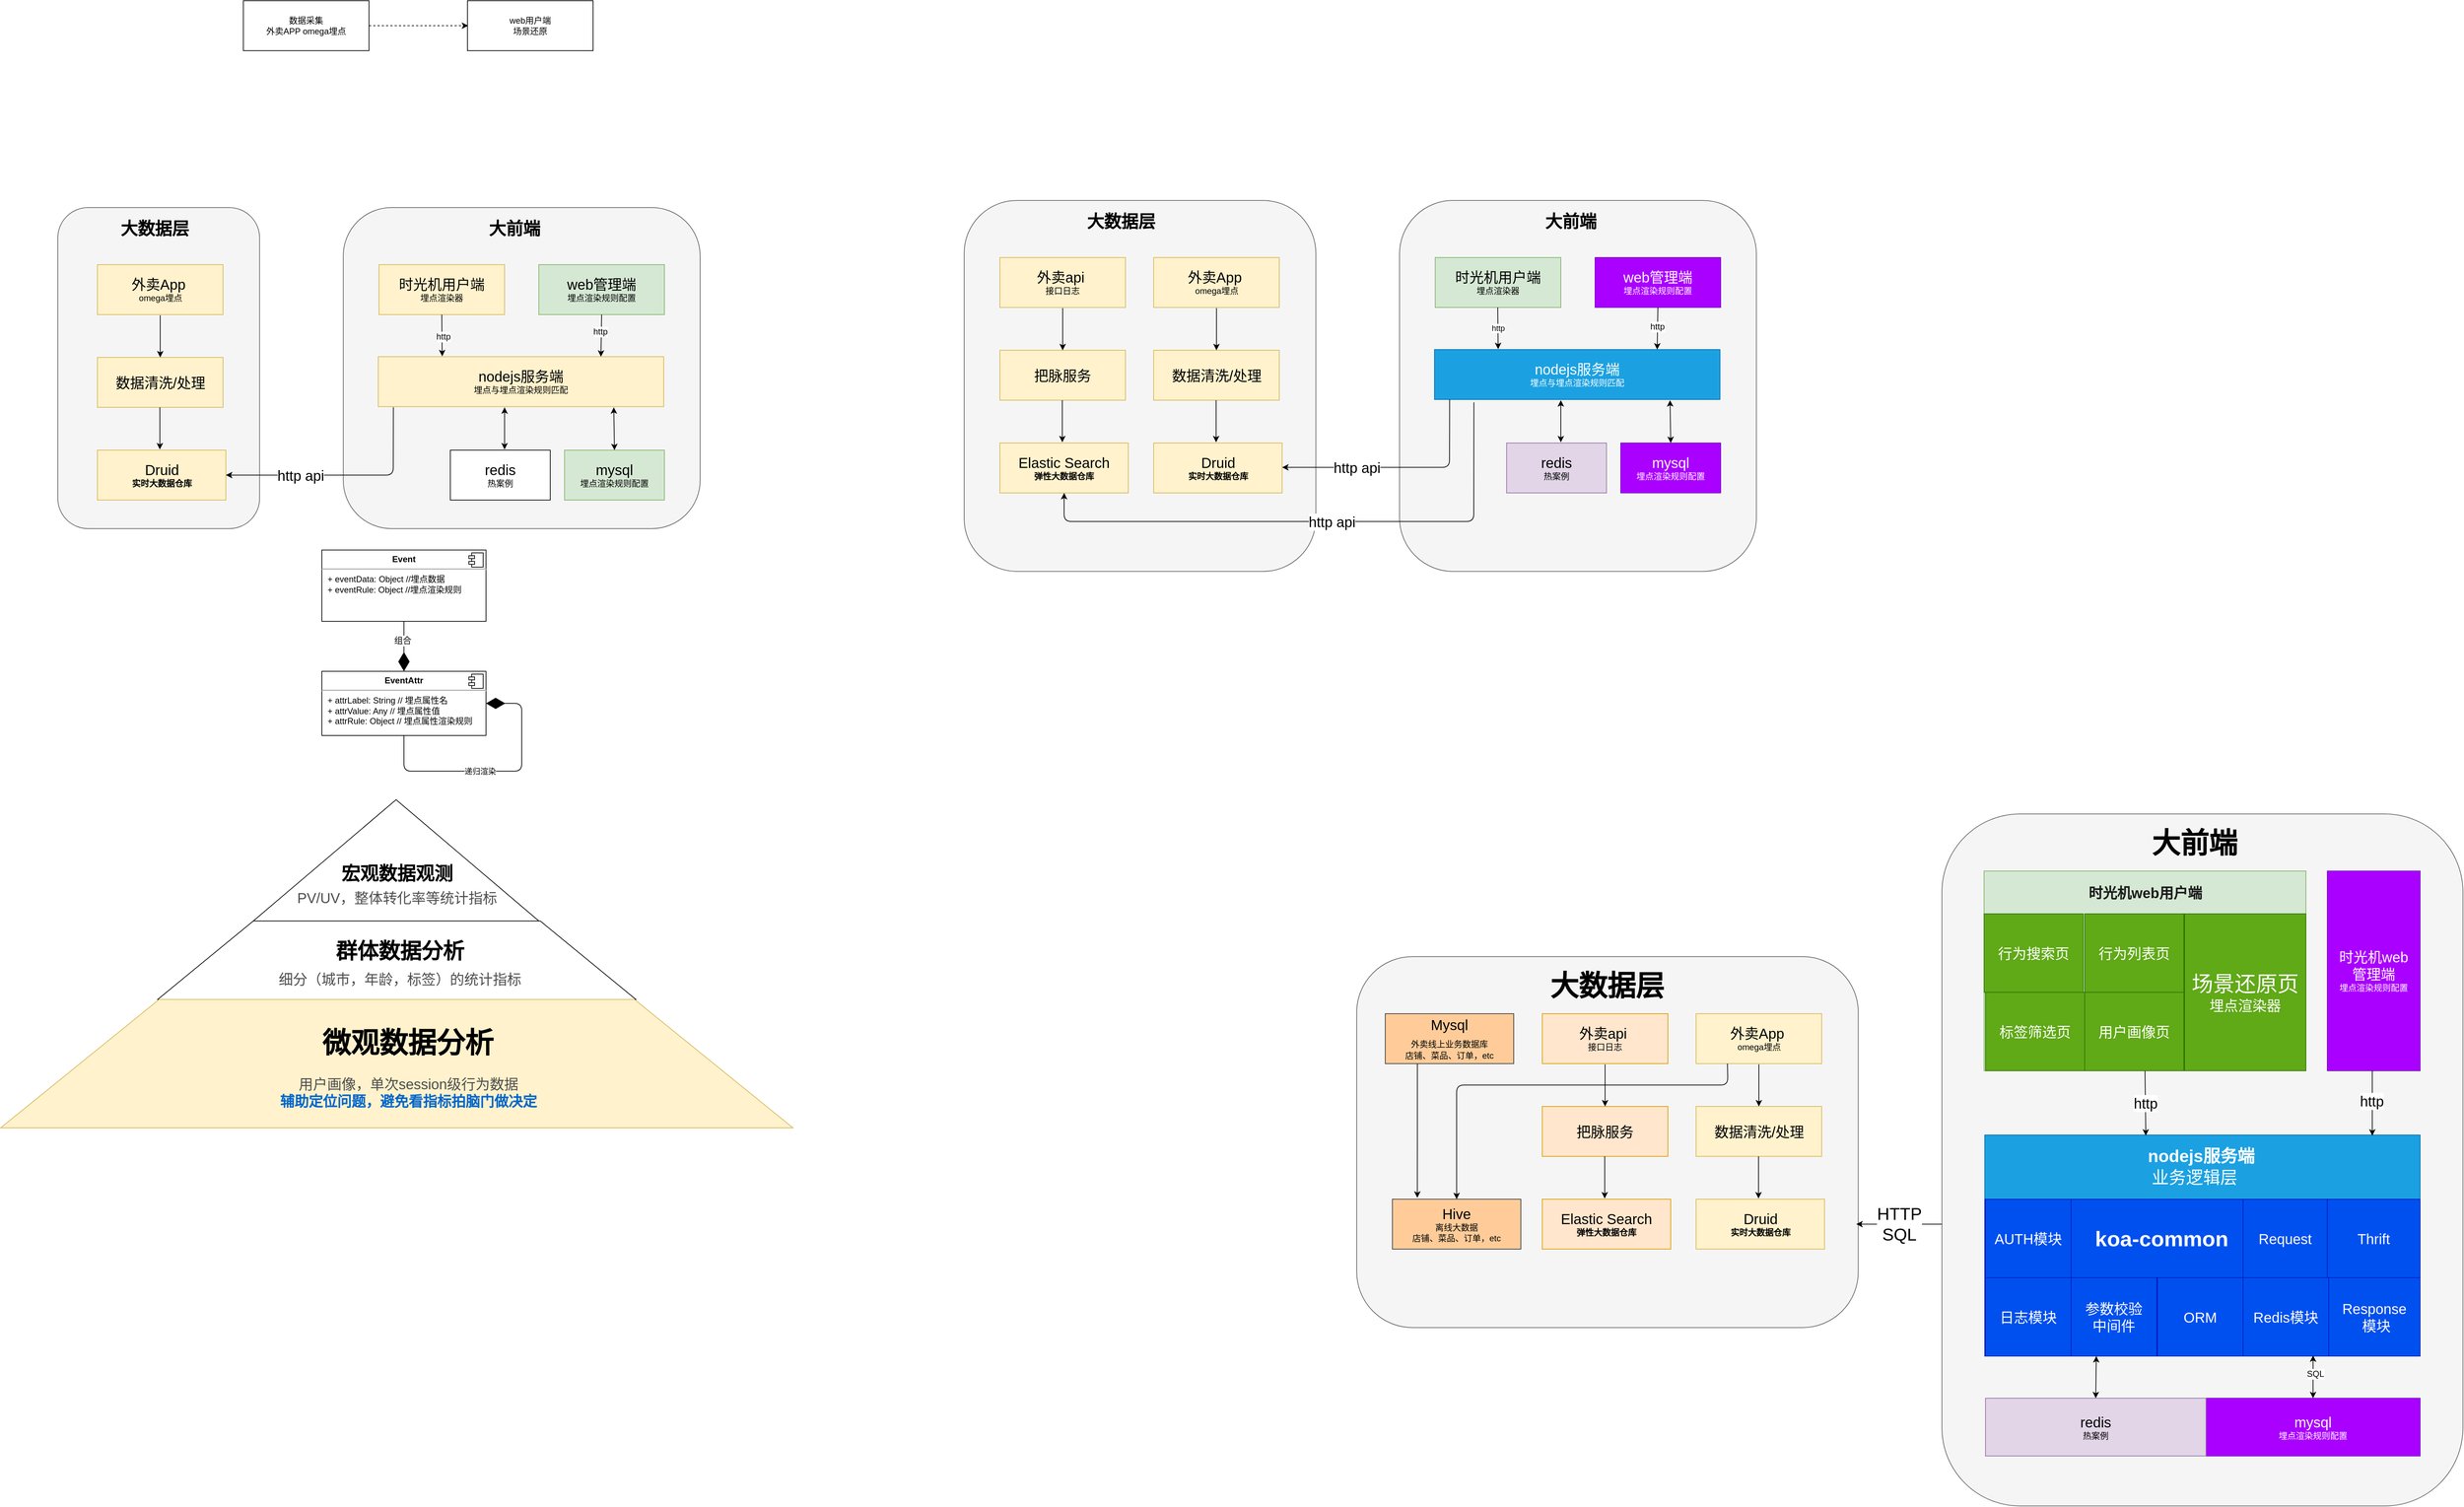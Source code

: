 <mxfile version="12.9.3" type="github">
  <diagram id="q5J5VjdaekCsHLT_Fb5d" name="Page-1">
    <mxGraphModel dx="3192" dy="2727" grid="1" gridSize="10" guides="1" tooltips="1" connect="1" arrows="1" fold="1" page="1" pageScale="1" pageWidth="827" pageHeight="1169" math="0" shadow="0">
      <root>
        <mxCell id="0" />
        <mxCell id="1" parent="0" />
        <mxCell id="5zfeYd5fArva7581OlwD-118" value="" style="rounded=0;whiteSpace=wrap;html=1;fillColor=#e1d5e7;strokeColor=#9673a6;" parent="1" vertex="1">
          <mxGeometry x="2591" y="1350" width="609" height="90" as="geometry" />
        </mxCell>
        <mxCell id="FwgfrrkIP15LteLJTURM-1" value="&lt;div style=&quot;text-align: justify&quot;&gt;&lt;/div&gt;" style="rounded=1;whiteSpace=wrap;html=1;fillColor=#f5f5f5;strokeColor=#666666;fontColor=#333333;" parent="1" vertex="1">
          <mxGeometry x="-110" y="50" width="282.75" height="450" as="geometry" />
        </mxCell>
        <mxCell id="jz0gnPFvKX6Ky0_a0KFI-6" value="&lt;div style=&quot;text-align: justify&quot;&gt;&lt;/div&gt;" style="rounded=1;whiteSpace=wrap;html=1;fillColor=#f5f5f5;strokeColor=#666666;fontColor=#333333;" parent="1" vertex="1">
          <mxGeometry x="290" y="50" width="500" height="450" as="geometry" />
        </mxCell>
        <mxCell id="yH4w1KLQsGXhBWExLYoO-1" value="&lt;font style=&quot;font-size: 20px&quot;&gt;时光机用户端&lt;br&gt;&lt;/font&gt;埋点渲染器" style="rounded=0;whiteSpace=wrap;html=1;fillColor=#fff2cc;strokeColor=#d6b656;" parent="1" vertex="1">
          <mxGeometry x="340" y="130" width="176" height="70" as="geometry" />
        </mxCell>
        <mxCell id="yH4w1KLQsGXhBWExLYoO-2" value="&lt;font style=&quot;font-size: 20px&quot;&gt;web管理端&lt;/font&gt;&lt;br&gt;埋点渲染规则配置" style="rounded=0;whiteSpace=wrap;html=1;fillColor=#d5e8d4;strokeColor=#82b366;" parent="1" vertex="1">
          <mxGeometry x="564" y="130" width="176" height="70" as="geometry" />
        </mxCell>
        <mxCell id="yH4w1KLQsGXhBWExLYoO-3" value="&lt;font style=&quot;font-size: 20px&quot;&gt;nodejs服务端&lt;br&gt;&lt;/font&gt;埋点与埋点渲染规则匹配" style="rounded=0;whiteSpace=wrap;html=1;fillColor=#fff2cc;strokeColor=#d6b656;" parent="1" vertex="1">
          <mxGeometry x="339" y="259" width="400" height="70" as="geometry" />
        </mxCell>
        <mxCell id="yH4w1KLQsGXhBWExLYoO-4" value="&lt;span&gt;&lt;font style=&quot;font-size: 20px&quot;&gt;Druid&lt;/font&gt;&lt;br&gt;&lt;b&gt;实时大数据仓库&lt;/b&gt;&lt;br&gt;&lt;/span&gt;" style="rounded=0;whiteSpace=wrap;html=1;fillColor=#fff2cc;strokeColor=#d6b656;" parent="1" vertex="1">
          <mxGeometry x="-54.5" y="390" width="180" height="70" as="geometry" />
        </mxCell>
        <mxCell id="yH4w1KLQsGXhBWExLYoO-5" value="数据采集&lt;br&gt;外卖APP omega埋点" style="rounded=0;whiteSpace=wrap;html=1;" parent="1" vertex="1">
          <mxGeometry x="150" y="-240" width="176" height="70" as="geometry" />
        </mxCell>
        <mxCell id="yH4w1KLQsGXhBWExLYoO-6" value="&lt;font&gt;&lt;font style=&quot;font-size: 20px&quot;&gt;数据清洗/处理&lt;/font&gt;&lt;/font&gt;" style="rounded=0;whiteSpace=wrap;html=1;fillColor=#fff2cc;strokeColor=#d6b656;" parent="1" vertex="1">
          <mxGeometry x="-54.5" y="260" width="176" height="70" as="geometry" />
        </mxCell>
        <mxCell id="yH4w1KLQsGXhBWExLYoO-7" value="&lt;font style=&quot;font-size: 20px&quot;&gt;mysql&lt;/font&gt;&lt;br&gt;埋点渲染规则配置" style="rounded=0;whiteSpace=wrap;html=1;fillColor=#d5e8d4;strokeColor=#82b366;" parent="1" vertex="1">
          <mxGeometry x="600" y="390" width="140" height="70" as="geometry" />
        </mxCell>
        <mxCell id="yH4w1KLQsGXhBWExLYoO-8" value="" style="endArrow=classic;html=1;entryX=0.5;entryY=0;entryDx=0;entryDy=0;" parent="1" target="yH4w1KLQsGXhBWExLYoO-6" edge="1">
          <mxGeometry width="50" height="50" relative="1" as="geometry">
            <mxPoint x="33.5" y="201" as="sourcePoint" />
            <mxPoint x="355.5" y="270" as="targetPoint" />
          </mxGeometry>
        </mxCell>
        <mxCell id="yH4w1KLQsGXhBWExLYoO-9" value="" style="endArrow=classic;html=1;entryX=0.5;entryY=0;entryDx=0;entryDy=0;" parent="1" edge="1">
          <mxGeometry width="50" height="50" relative="1" as="geometry">
            <mxPoint x="33" y="330" as="sourcePoint" />
            <mxPoint x="33" y="389" as="targetPoint" />
          </mxGeometry>
        </mxCell>
        <mxCell id="yH4w1KLQsGXhBWExLYoO-10" value="" style="endArrow=classic;html=1;exitX=0.5;exitY=1;exitDx=0;exitDy=0;entryX=0.224;entryY=-0.008;entryDx=0;entryDy=0;entryPerimeter=0;" parent="1" source="yH4w1KLQsGXhBWExLYoO-1" target="yH4w1KLQsGXhBWExLYoO-3" edge="1">
          <mxGeometry width="50" height="50" relative="1" as="geometry">
            <mxPoint x="658" y="261" as="sourcePoint" />
            <mxPoint x="690" y="210" as="targetPoint" />
          </mxGeometry>
        </mxCell>
        <mxCell id="5zfeYd5fArva7581OlwD-33" value="http" style="text;html=1;align=center;verticalAlign=middle;resizable=0;points=[];labelBackgroundColor=#ffffff;" parent="yH4w1KLQsGXhBWExLYoO-10" vertex="1" connectable="0">
          <mxGeometry x="0.038" y="1" relative="1" as="geometry">
            <mxPoint as="offset" />
          </mxGeometry>
        </mxCell>
        <mxCell id="yH4w1KLQsGXhBWExLYoO-12" value="" style="endArrow=classic;startArrow=classic;html=1;exitX=0.5;exitY=0;exitDx=0;exitDy=0;entryX=0.825;entryY=1.014;entryDx=0;entryDy=0;entryPerimeter=0;" parent="1" source="yH4w1KLQsGXhBWExLYoO-7" target="yH4w1KLQsGXhBWExLYoO-3" edge="1">
          <mxGeometry width="50" height="50" relative="1" as="geometry">
            <mxPoint x="670" y="380" as="sourcePoint" />
            <mxPoint x="700" y="330" as="targetPoint" />
            <Array as="points" />
          </mxGeometry>
        </mxCell>
        <mxCell id="yH4w1KLQsGXhBWExLYoO-13" value="" style="endArrow=classic;html=1;exitX=0.5;exitY=1;exitDx=0;exitDy=0;entryX=0.78;entryY=0;entryDx=0;entryDy=0;entryPerimeter=0;" parent="1" source="yH4w1KLQsGXhBWExLYoO-2" target="yH4w1KLQsGXhBWExLYoO-3" edge="1">
          <mxGeometry width="50" height="50" relative="1" as="geometry">
            <mxPoint x="650" y="250" as="sourcePoint" />
            <mxPoint x="700" y="200" as="targetPoint" />
          </mxGeometry>
        </mxCell>
        <mxCell id="5zfeYd5fArva7581OlwD-34" value="http" style="text;html=1;align=center;verticalAlign=middle;resizable=0;points=[];labelBackgroundColor=#ffffff;" parent="yH4w1KLQsGXhBWExLYoO-13" vertex="1" connectable="0">
          <mxGeometry x="-0.197" y="-2" relative="1" as="geometry">
            <mxPoint as="offset" />
          </mxGeometry>
        </mxCell>
        <mxCell id="yH4w1KLQsGXhBWExLYoO-30" value="&lt;font style=&quot;font-size: 20px&quot;&gt;外卖App&amp;nbsp;&lt;br&gt;&lt;/font&gt;omega埋点" style="rounded=0;whiteSpace=wrap;html=1;fillColor=#fff2cc;strokeColor=#d6b656;" parent="1" vertex="1">
          <mxGeometry x="-54.5" y="130" width="176" height="70" as="geometry" />
        </mxCell>
        <mxCell id="yH4w1KLQsGXhBWExLYoO-31" value="web用户端&lt;br&gt;场景还原" style="rounded=0;whiteSpace=wrap;html=1;" parent="1" vertex="1">
          <mxGeometry x="464" y="-240" width="176" height="70" as="geometry" />
        </mxCell>
        <mxCell id="yH4w1KLQsGXhBWExLYoO-38" value="" style="endArrow=classic;html=1;exitX=1;exitY=0.5;exitDx=0;exitDy=0;dashed=1;" parent="1" source="yH4w1KLQsGXhBWExLYoO-5" edge="1">
          <mxGeometry width="50" height="50" relative="1" as="geometry">
            <mxPoint x="440" y="50" as="sourcePoint" />
            <mxPoint x="465" y="-205" as="targetPoint" />
          </mxGeometry>
        </mxCell>
        <mxCell id="yH4w1KLQsGXhBWExLYoO-43" value="&lt;p style=&quot;margin: 0px ; margin-top: 6px ; text-align: center&quot;&gt;&lt;b&gt;Event&lt;/b&gt;&lt;/p&gt;&lt;hr&gt;&lt;p style=&quot;margin: 0px ; margin-left: 8px&quot;&gt;+ eventData: Object //埋点数据&amp;nbsp;&lt;br&gt;+ eventRule: Object //埋点渲染规则&lt;/p&gt;" style="align=left;overflow=fill;html=1;dropTarget=0;" parent="1" vertex="1">
          <mxGeometry x="260" y="530" width="230" height="100" as="geometry" />
        </mxCell>
        <mxCell id="yH4w1KLQsGXhBWExLYoO-44" value="" style="shape=component;jettyWidth=8;jettyHeight=4;" parent="yH4w1KLQsGXhBWExLYoO-43" vertex="1">
          <mxGeometry x="1" width="20" height="20" relative="1" as="geometry">
            <mxPoint x="-24" y="4" as="offset" />
          </mxGeometry>
        </mxCell>
        <mxCell id="yH4w1KLQsGXhBWExLYoO-45" value="&lt;p style=&quot;margin: 0px ; margin-top: 6px ; text-align: center&quot;&gt;&lt;b&gt;EventAttr&lt;/b&gt;&lt;/p&gt;&lt;hr&gt;&lt;p style=&quot;margin: 0px ; margin-left: 8px&quot;&gt;+ attrLabel: String // 埋点属性名&lt;/p&gt;&lt;p style=&quot;margin: 0px ; margin-left: 8px&quot;&gt;+ attrValue: Any // 埋点属性值&lt;br&gt;+ attrRule: Object // 埋点属性渲染规则&lt;/p&gt;" style="align=left;overflow=fill;html=1;dropTarget=0;" parent="1" vertex="1">
          <mxGeometry x="260" y="700" width="230" height="90" as="geometry" />
        </mxCell>
        <mxCell id="yH4w1KLQsGXhBWExLYoO-46" value="" style="shape=component;jettyWidth=8;jettyHeight=4;" parent="yH4w1KLQsGXhBWExLYoO-45" vertex="1">
          <mxGeometry x="1" width="20" height="20" relative="1" as="geometry">
            <mxPoint x="-24" y="4" as="offset" />
          </mxGeometry>
        </mxCell>
        <mxCell id="yH4w1KLQsGXhBWExLYoO-48" value="" style="endArrow=diamondThin;endFill=1;endSize=24;html=1;exitX=0.5;exitY=1;exitDx=0;exitDy=0;entryX=0.5;entryY=0;entryDx=0;entryDy=0;" parent="1" source="yH4w1KLQsGXhBWExLYoO-43" target="yH4w1KLQsGXhBWExLYoO-45" edge="1">
          <mxGeometry width="160" relative="1" as="geometry">
            <mxPoint x="240" y="660" as="sourcePoint" />
            <mxPoint x="400" y="660" as="targetPoint" />
          </mxGeometry>
        </mxCell>
        <mxCell id="yH4w1KLQsGXhBWExLYoO-49" value="组合" style="text;html=1;align=center;verticalAlign=middle;resizable=0;points=[];labelBackgroundColor=#ffffff;" parent="yH4w1KLQsGXhBWExLYoO-48" vertex="1" connectable="0">
          <mxGeometry x="-0.225" y="-2" relative="1" as="geometry">
            <mxPoint as="offset" />
          </mxGeometry>
        </mxCell>
        <mxCell id="yH4w1KLQsGXhBWExLYoO-52" value="&lt;div&gt;递归渲染&lt;/div&gt;" style="endArrow=diamondThin;endFill=1;endSize=24;html=1;exitX=0.5;exitY=1;exitDx=0;exitDy=0;entryX=1;entryY=0.5;entryDx=0;entryDy=0;align=right;" parent="1" source="yH4w1KLQsGXhBWExLYoO-45" target="yH4w1KLQsGXhBWExLYoO-45" edge="1">
          <mxGeometry width="160" relative="1" as="geometry">
            <mxPoint x="334" y="840" as="sourcePoint" />
            <mxPoint x="570" y="840" as="targetPoint" />
            <Array as="points">
              <mxPoint x="375" y="840" />
              <mxPoint x="540" y="840" />
              <mxPoint x="540" y="745" />
            </Array>
          </mxGeometry>
        </mxCell>
        <mxCell id="jz0gnPFvKX6Ky0_a0KFI-2" value="&lt;font style=&quot;font-size: 20px&quot;&gt;redis&lt;/font&gt;&lt;br&gt;热案例" style="rounded=0;whiteSpace=wrap;html=1;" parent="1" vertex="1">
          <mxGeometry x="440" y="390" width="140" height="70" as="geometry" />
        </mxCell>
        <mxCell id="jz0gnPFvKX6Ky0_a0KFI-3" value="" style="endArrow=classic;startArrow=classic;html=1;exitX=0.5;exitY=0;exitDx=0;exitDy=0;entryX=0.825;entryY=1.014;entryDx=0;entryDy=0;entryPerimeter=0;" parent="1" edge="1">
          <mxGeometry width="50" height="50" relative="1" as="geometry">
            <mxPoint x="516" y="389.02" as="sourcePoint" />
            <mxPoint x="516" y="330" as="targetPoint" />
            <Array as="points" />
          </mxGeometry>
        </mxCell>
        <mxCell id="jz0gnPFvKX6Ky0_a0KFI-4" value="" style="endArrow=classic;html=1;exitX=0.053;exitY=1.012;exitDx=0;exitDy=0;exitPerimeter=0;" parent="1" source="yH4w1KLQsGXhBWExLYoO-3" target="yH4w1KLQsGXhBWExLYoO-4" edge="1">
          <mxGeometry width="50" height="50" relative="1" as="geometry">
            <mxPoint x="250" y="424.5" as="sourcePoint" />
            <mxPoint x="360" y="331" as="targetPoint" />
            <Array as="points">
              <mxPoint x="360" y="425" />
            </Array>
          </mxGeometry>
        </mxCell>
        <mxCell id="FwgfrrkIP15LteLJTURM-2" value="http api" style="text;html=1;align=center;verticalAlign=middle;resizable=0;points=[];labelBackgroundColor=#ffffff;fontSize=20;" parent="jz0gnPFvKX6Ky0_a0KFI-4" vertex="1" connectable="0">
          <mxGeometry x="-0.376" y="3" relative="1" as="geometry">
            <mxPoint x="-122.3" y="-3" as="offset" />
          </mxGeometry>
        </mxCell>
        <mxCell id="jz0gnPFvKX6Ky0_a0KFI-8" value="&lt;font style=&quot;font-size: 24px&quot;&gt;&lt;b&gt;大前端&lt;/b&gt;&lt;/font&gt;" style="text;html=1;strokeColor=none;fillColor=none;align=center;verticalAlign=middle;whiteSpace=wrap;rounded=0;" parent="1" vertex="1">
          <mxGeometry x="450" y="70" width="160" height="20" as="geometry" />
        </mxCell>
        <mxCell id="jz0gnPFvKX6Ky0_a0KFI-20" value="" style="triangle;whiteSpace=wrap;html=1;direction=north;" parent="1" vertex="1">
          <mxGeometry x="164" y="880" width="400" height="170" as="geometry" />
        </mxCell>
        <mxCell id="jz0gnPFvKX6Ky0_a0KFI-21" value="" style="shape=trapezoid;perimeter=trapezoidPerimeter;whiteSpace=wrap;html=1;" parent="1" vertex="1">
          <mxGeometry x="30" y="1050" width="670" height="110" as="geometry" />
        </mxCell>
        <mxCell id="jz0gnPFvKX6Ky0_a0KFI-22" value="" style="shape=trapezoid;perimeter=trapezoidPerimeter;whiteSpace=wrap;html=1;fillColor=#fff2cc;strokeColor=#d6b656;" parent="1" vertex="1">
          <mxGeometry x="-190" y="1160" width="1110" height="180" as="geometry" />
        </mxCell>
        <mxCell id="jz0gnPFvKX6Ky0_a0KFI-23" value="&lt;b&gt;宏观数据观测&lt;br&gt;&lt;/b&gt;&lt;font style=&quot;font-size: 20px&quot; color=&quot;#4d4d4d&quot;&gt;PV/UV，整体转化率等统计指标&lt;/font&gt;" style="text;html=1;strokeColor=none;fillColor=none;align=center;verticalAlign=middle;whiteSpace=wrap;rounded=0;fontSize=26;" parent="1" vertex="1">
          <mxGeometry x="222.75" y="990" width="284.5" height="20" as="geometry" />
        </mxCell>
        <mxCell id="jz0gnPFvKX6Ky0_a0KFI-24" value="群体数据分析&lt;br&gt;&lt;span style=&quot;font-weight: normal&quot;&gt;&lt;font style=&quot;font-size: 20px&quot; color=&quot;#4d4d4d&quot;&gt;细分（城市，年龄，标签）的统计指标&lt;/font&gt;&lt;/span&gt;" style="text;html=1;strokeColor=none;fillColor=none;align=center;verticalAlign=middle;whiteSpace=wrap;rounded=0;fontSize=30;fontStyle=1" parent="1" vertex="1">
          <mxGeometry x="159.25" y="1100" width="420.75" height="20" as="geometry" />
        </mxCell>
        <mxCell id="jz0gnPFvKX6Ky0_a0KFI-25" value="微观数据分析&lt;br&gt;" style="text;html=1;strokeColor=none;fillColor=none;align=center;verticalAlign=middle;whiteSpace=wrap;rounded=0;fontSize=40;fontStyle=1" parent="1" vertex="1">
          <mxGeometry x="-29" y="1210" width="819" height="20" as="geometry" />
        </mxCell>
        <mxCell id="jz0gnPFvKX6Ky0_a0KFI-30" value="用户画像，单次session级行为数据&lt;br style=&quot;font-size: 20px&quot;&gt;&lt;b&gt;&lt;font color=&quot;#0066cc&quot;&gt;辅助定位问题，避免看指标拍脑门做决定&lt;/font&gt;&lt;/b&gt;" style="text;html=1;fontSize=20;fontColor=#4D4D4D;align=center;" parent="1" vertex="1">
          <mxGeometry x="-54.5" y="1260" width="870" height="50" as="geometry" />
        </mxCell>
        <mxCell id="FwgfrrkIP15LteLJTURM-3" value="&lt;font style=&quot;font-size: 24px&quot;&gt;&lt;b&gt;大数据层&lt;/b&gt;&lt;/font&gt;" style="text;html=1;strokeColor=none;fillColor=none;align=center;verticalAlign=middle;whiteSpace=wrap;rounded=0;" parent="1" vertex="1">
          <mxGeometry x="-54.5" y="70" width="160" height="20" as="geometry" />
        </mxCell>
        <mxCell id="5zfeYd5fArva7581OlwD-1" value="&lt;div style=&quot;text-align: justify&quot;&gt;&lt;/div&gt;" style="rounded=1;whiteSpace=wrap;html=1;fillColor=#f5f5f5;strokeColor=#666666;fontColor=#333333;" parent="1" vertex="1">
          <mxGeometry x="1160" y="40" width="492.75" height="520" as="geometry" />
        </mxCell>
        <mxCell id="5zfeYd5fArva7581OlwD-2" value="&lt;div style=&quot;text-align: justify&quot;&gt;&lt;/div&gt;" style="rounded=1;whiteSpace=wrap;html=1;fillColor=#f5f5f5;strokeColor=#666666;fontColor=#333333;" parent="1" vertex="1">
          <mxGeometry x="1770" y="40" width="500" height="520" as="geometry" />
        </mxCell>
        <mxCell id="5zfeYd5fArva7581OlwD-3" value="&lt;font style=&quot;font-size: 20px&quot;&gt;时光机用户端&lt;br&gt;&lt;/font&gt;埋点渲染器" style="rounded=0;whiteSpace=wrap;html=1;fillColor=#d5e8d4;strokeColor=#82b366;" parent="1" vertex="1">
          <mxGeometry x="1820" y="120" width="176" height="70" as="geometry" />
        </mxCell>
        <mxCell id="5zfeYd5fArva7581OlwD-4" value="&lt;font style=&quot;font-size: 20px&quot;&gt;web管理端&lt;/font&gt;&lt;br&gt;埋点渲染规则配置" style="rounded=0;whiteSpace=wrap;html=1;fillColor=#aa00ff;strokeColor=#7700CC;fontColor=#ffffff;" parent="1" vertex="1">
          <mxGeometry x="2044" y="120" width="176" height="70" as="geometry" />
        </mxCell>
        <mxCell id="5zfeYd5fArva7581OlwD-5" value="&lt;font style=&quot;font-size: 20px&quot;&gt;nodejs服务端&lt;br&gt;&lt;/font&gt;埋点与埋点渲染规则匹配" style="rounded=0;whiteSpace=wrap;html=1;fillColor=#1ba1e2;strokeColor=#006EAF;fontColor=#ffffff;" parent="1" vertex="1">
          <mxGeometry x="1819" y="249" width="400" height="70" as="geometry" />
        </mxCell>
        <mxCell id="5zfeYd5fArva7581OlwD-6" value="&lt;span&gt;&lt;font style=&quot;font-size: 20px&quot;&gt;Druid&lt;/font&gt;&lt;br&gt;&lt;b&gt;实时大数据仓库&lt;/b&gt;&lt;br&gt;&lt;/span&gt;" style="rounded=0;whiteSpace=wrap;html=1;fillColor=#fff2cc;strokeColor=#d6b656;" parent="1" vertex="1">
          <mxGeometry x="1425.5" y="380" width="180" height="70" as="geometry" />
        </mxCell>
        <mxCell id="5zfeYd5fArva7581OlwD-7" value="&lt;font&gt;&lt;font style=&quot;font-size: 20px&quot;&gt;数据清洗/处理&lt;/font&gt;&lt;/font&gt;" style="rounded=0;whiteSpace=wrap;html=1;fillColor=#fff2cc;strokeColor=#d6b656;" parent="1" vertex="1">
          <mxGeometry x="1425.5" y="250" width="176" height="70" as="geometry" />
        </mxCell>
        <mxCell id="5zfeYd5fArva7581OlwD-8" value="&lt;font style=&quot;font-size: 20px&quot;&gt;mysql&lt;/font&gt;&lt;br&gt;埋点渲染规则配置" style="rounded=0;whiteSpace=wrap;html=1;fillColor=#aa00ff;strokeColor=#7700CC;fontColor=#ffffff;" parent="1" vertex="1">
          <mxGeometry x="2080" y="380" width="140" height="70" as="geometry" />
        </mxCell>
        <mxCell id="5zfeYd5fArva7581OlwD-9" value="" style="endArrow=classic;html=1;entryX=0.5;entryY=0;entryDx=0;entryDy=0;" parent="1" target="5zfeYd5fArva7581OlwD-7" edge="1">
          <mxGeometry width="50" height="50" relative="1" as="geometry">
            <mxPoint x="1513.5" y="191" as="sourcePoint" />
            <mxPoint x="1835.5" y="260" as="targetPoint" />
          </mxGeometry>
        </mxCell>
        <mxCell id="5zfeYd5fArva7581OlwD-10" value="" style="endArrow=classic;html=1;entryX=0.5;entryY=0;entryDx=0;entryDy=0;" parent="1" edge="1">
          <mxGeometry width="50" height="50" relative="1" as="geometry">
            <mxPoint x="1513" y="320.0" as="sourcePoint" />
            <mxPoint x="1513" y="379" as="targetPoint" />
          </mxGeometry>
        </mxCell>
        <mxCell id="5zfeYd5fArva7581OlwD-12" value="" style="endArrow=classic;startArrow=classic;html=1;exitX=0.5;exitY=0;exitDx=0;exitDy=0;entryX=0.825;entryY=1.014;entryDx=0;entryDy=0;entryPerimeter=0;" parent="1" source="5zfeYd5fArva7581OlwD-8" target="5zfeYd5fArva7581OlwD-5" edge="1">
          <mxGeometry width="50" height="50" relative="1" as="geometry">
            <mxPoint x="2150" y="370" as="sourcePoint" />
            <mxPoint x="2180" y="320" as="targetPoint" />
            <Array as="points" />
          </mxGeometry>
        </mxCell>
        <mxCell id="5zfeYd5fArva7581OlwD-13" value="" style="endArrow=classic;html=1;exitX=0.5;exitY=1;exitDx=0;exitDy=0;entryX=0.78;entryY=0;entryDx=0;entryDy=0;entryPerimeter=0;" parent="1" source="5zfeYd5fArva7581OlwD-4" target="5zfeYd5fArva7581OlwD-5" edge="1">
          <mxGeometry width="50" height="50" relative="1" as="geometry">
            <mxPoint x="2130" y="240" as="sourcePoint" />
            <mxPoint x="2180" y="190" as="targetPoint" />
          </mxGeometry>
        </mxCell>
        <mxCell id="5zfeYd5fArva7581OlwD-32" value="http" style="text;html=1;align=center;verticalAlign=middle;resizable=0;points=[];labelBackgroundColor=#ffffff;" parent="5zfeYd5fArva7581OlwD-13" vertex="1" connectable="0">
          <mxGeometry x="-0.084" y="-1" relative="1" as="geometry">
            <mxPoint as="offset" />
          </mxGeometry>
        </mxCell>
        <mxCell id="5zfeYd5fArva7581OlwD-14" value="&lt;font style=&quot;font-size: 20px&quot;&gt;外卖App&amp;nbsp;&lt;br&gt;&lt;/font&gt;omega埋点" style="rounded=0;whiteSpace=wrap;html=1;fillColor=#fff2cc;strokeColor=#d6b656;" parent="1" vertex="1">
          <mxGeometry x="1425.5" y="120" width="176" height="70" as="geometry" />
        </mxCell>
        <mxCell id="5zfeYd5fArva7581OlwD-15" value="&lt;font style=&quot;font-size: 20px&quot;&gt;redis&lt;/font&gt;&lt;br&gt;热案例" style="rounded=0;whiteSpace=wrap;html=1;fillColor=#e1d5e7;strokeColor=#9673a6;" parent="1" vertex="1">
          <mxGeometry x="1920" y="380" width="140" height="70" as="geometry" />
        </mxCell>
        <mxCell id="5zfeYd5fArva7581OlwD-16" value="" style="endArrow=classic;startArrow=classic;html=1;exitX=0.5;exitY=0;exitDx=0;exitDy=0;entryX=0.825;entryY=1.014;entryDx=0;entryDy=0;entryPerimeter=0;" parent="1" edge="1">
          <mxGeometry width="50" height="50" relative="1" as="geometry">
            <mxPoint x="1996" y="379.02" as="sourcePoint" />
            <mxPoint x="1996" y="320.0" as="targetPoint" />
            <Array as="points" />
          </mxGeometry>
        </mxCell>
        <mxCell id="5zfeYd5fArva7581OlwD-19" value="&lt;font style=&quot;font-size: 24px&quot;&gt;&lt;b&gt;大前端&lt;/b&gt;&lt;/font&gt;" style="text;html=1;strokeColor=none;fillColor=none;align=center;verticalAlign=middle;whiteSpace=wrap;rounded=0;" parent="1" vertex="1">
          <mxGeometry x="1930" y="60" width="160" height="20" as="geometry" />
        </mxCell>
        <mxCell id="5zfeYd5fArva7581OlwD-20" value="&lt;font style=&quot;font-size: 24px&quot;&gt;&lt;b&gt;大数据层&lt;/b&gt;&lt;/font&gt;" style="text;html=1;strokeColor=none;fillColor=none;align=center;verticalAlign=middle;whiteSpace=wrap;rounded=0;" parent="1" vertex="1">
          <mxGeometry x="1300" y="60" width="160" height="20" as="geometry" />
        </mxCell>
        <mxCell id="5zfeYd5fArva7581OlwD-24" value="&lt;span&gt;&lt;span style=&quot;font-size: 20px&quot;&gt;Elastic Search&lt;/span&gt;&lt;br&gt;&lt;b&gt;弹性大数据仓库&lt;/b&gt;&lt;br&gt;&lt;/span&gt;" style="rounded=0;whiteSpace=wrap;html=1;fillColor=#fff2cc;strokeColor=#d6b656;" parent="1" vertex="1">
          <mxGeometry x="1210" y="380" width="180" height="70" as="geometry" />
        </mxCell>
        <mxCell id="5zfeYd5fArva7581OlwD-25" value="&lt;font&gt;&lt;font style=&quot;font-size: 20px&quot;&gt;把脉服务&lt;/font&gt;&lt;/font&gt;" style="rounded=0;whiteSpace=wrap;html=1;fillColor=#fff2cc;strokeColor=#d6b656;" parent="1" vertex="1">
          <mxGeometry x="1210" y="250" width="176" height="70" as="geometry" />
        </mxCell>
        <mxCell id="5zfeYd5fArva7581OlwD-26" value="" style="endArrow=classic;html=1;entryX=0.5;entryY=0;entryDx=0;entryDy=0;" parent="1" target="5zfeYd5fArva7581OlwD-25" edge="1">
          <mxGeometry width="50" height="50" relative="1" as="geometry">
            <mxPoint x="1298" y="191" as="sourcePoint" />
            <mxPoint x="1620" y="260" as="targetPoint" />
          </mxGeometry>
        </mxCell>
        <mxCell id="5zfeYd5fArva7581OlwD-27" value="" style="endArrow=classic;html=1;entryX=0.5;entryY=0;entryDx=0;entryDy=0;" parent="1" edge="1">
          <mxGeometry width="50" height="50" relative="1" as="geometry">
            <mxPoint x="1297.5" y="320.0" as="sourcePoint" />
            <mxPoint x="1297.5" y="379" as="targetPoint" />
          </mxGeometry>
        </mxCell>
        <mxCell id="5zfeYd5fArva7581OlwD-28" value="&lt;font style=&quot;font-size: 20px&quot;&gt;外卖api&amp;nbsp;&lt;br&gt;&lt;/font&gt;接口日志" style="rounded=0;whiteSpace=wrap;html=1;fillColor=#fff2cc;strokeColor=#d6b656;" parent="1" vertex="1">
          <mxGeometry x="1210" y="120" width="176" height="70" as="geometry" />
        </mxCell>
        <mxCell id="5zfeYd5fArva7581OlwD-29" value="http" style="endArrow=classic;html=1;exitX=0.5;exitY=1;exitDx=0;exitDy=0;entryX=0.224;entryY=-0.008;entryDx=0;entryDy=0;entryPerimeter=0;" parent="1" edge="1">
          <mxGeometry width="50" height="50" relative="1" as="geometry">
            <mxPoint x="1907.58" y="190" as="sourcePoint" />
            <mxPoint x="1908.18" y="248.44" as="targetPoint" />
          </mxGeometry>
        </mxCell>
        <mxCell id="5zfeYd5fArva7581OlwD-30" value="" style="endArrow=classic;html=1;exitX=0.053;exitY=1.012;exitDx=0;exitDy=0;exitPerimeter=0;" parent="1" edge="1">
          <mxGeometry width="50" height="50" relative="1" as="geometry">
            <mxPoint x="1840.2" y="319.0" as="sourcePoint" />
            <mxPoint x="1605.5" y="414.16" as="targetPoint" />
            <Array as="points">
              <mxPoint x="1840" y="414.16" />
            </Array>
          </mxGeometry>
        </mxCell>
        <mxCell id="5zfeYd5fArva7581OlwD-31" value="http api" style="text;html=1;align=center;verticalAlign=middle;resizable=0;points=[];labelBackgroundColor=#ffffff;fontSize=20;" parent="5zfeYd5fArva7581OlwD-30" vertex="1" connectable="0">
          <mxGeometry x="-0.376" y="3" relative="1" as="geometry">
            <mxPoint x="-122.3" y="-3" as="offset" />
          </mxGeometry>
        </mxCell>
        <mxCell id="5zfeYd5fArva7581OlwD-35" value="" style="endArrow=classic;html=1;exitX=0.138;exitY=1.057;exitDx=0;exitDy=0;exitPerimeter=0;" parent="1" source="5zfeYd5fArva7581OlwD-5" target="5zfeYd5fArva7581OlwD-24" edge="1">
          <mxGeometry width="50" height="50" relative="1" as="geometry">
            <mxPoint x="1834.7" y="377.42" as="sourcePoint" />
            <mxPoint x="1600" y="472.58" as="targetPoint" />
            <Array as="points">
              <mxPoint x="1874" y="490" />
              <mxPoint x="1300" y="490" />
            </Array>
          </mxGeometry>
        </mxCell>
        <mxCell id="5zfeYd5fArva7581OlwD-36" value="http api" style="text;html=1;align=center;verticalAlign=middle;resizable=0;points=[];labelBackgroundColor=#ffffff;fontSize=20;" parent="5zfeYd5fArva7581OlwD-35" vertex="1" connectable="0">
          <mxGeometry x="-0.376" y="3" relative="1" as="geometry">
            <mxPoint x="-122.3" y="-3" as="offset" />
          </mxGeometry>
        </mxCell>
        <mxCell id="5zfeYd5fArva7581OlwD-65" value="&lt;div style=&quot;text-align: justify&quot;&gt;&lt;/div&gt;" style="rounded=1;whiteSpace=wrap;html=1;fillColor=#f5f5f5;strokeColor=#666666;fontColor=#333333;" parent="1" vertex="1">
          <mxGeometry x="1710" y="1100" width="702.75" height="520" as="geometry" />
        </mxCell>
        <mxCell id="5zfeYd5fArva7581OlwD-66" value="&lt;div style=&quot;text-align: justify&quot;&gt;&lt;/div&gt;" style="rounded=1;whiteSpace=wrap;html=1;fillColor=#f5f5f5;strokeColor=#666666;fontColor=#333333;" parent="1" vertex="1">
          <mxGeometry x="2530" y="900" width="730" height="970" as="geometry" />
        </mxCell>
        <mxCell id="5zfeYd5fArva7581OlwD-67" value="" style="rounded=0;whiteSpace=wrap;html=1;fillColor=#d5e8d4;strokeColor=#82b366;" parent="1" vertex="1">
          <mxGeometry x="2589" y="980" width="451" height="280" as="geometry" />
        </mxCell>
        <mxCell id="5zfeYd5fArva7581OlwD-68" value="&lt;font style=&quot;font-size: 20px&quot;&gt;时光机web&lt;br&gt;管理端&lt;/font&gt;&lt;br&gt;埋点渲染规则配置" style="rounded=0;whiteSpace=wrap;html=1;fillColor=#aa00ff;strokeColor=#7700CC;fontColor=#ffffff;" parent="1" vertex="1">
          <mxGeometry x="3070" y="980" width="130" height="280" as="geometry" />
        </mxCell>
        <mxCell id="5zfeYd5fArva7581OlwD-69" value="" style="rounded=0;whiteSpace=wrap;html=1;fillColor=#1ba1e2;strokeColor=#006EAF;fontColor=#ffffff;" parent="1" vertex="1">
          <mxGeometry x="2590" y="1350" width="610" height="310" as="geometry" />
        </mxCell>
        <mxCell id="5zfeYd5fArva7581OlwD-70" value="&lt;span&gt;&lt;font style=&quot;font-size: 20px&quot;&gt;Druid&lt;/font&gt;&lt;br&gt;&lt;b&gt;实时大数据仓库&lt;/b&gt;&lt;br&gt;&lt;/span&gt;" style="rounded=0;whiteSpace=wrap;html=1;fillColor=#fff2cc;strokeColor=#d6b656;" parent="1" vertex="1">
          <mxGeometry x="2185.5" y="1440" width="180" height="70" as="geometry" />
        </mxCell>
        <mxCell id="5zfeYd5fArva7581OlwD-71" value="&lt;font&gt;&lt;font style=&quot;font-size: 20px&quot;&gt;数据清洗/处理&lt;/font&gt;&lt;/font&gt;" style="rounded=0;whiteSpace=wrap;html=1;fillColor=#fff2cc;strokeColor=#d6b656;" parent="1" vertex="1">
          <mxGeometry x="2185.5" y="1310" width="176" height="70" as="geometry" />
        </mxCell>
        <mxCell id="5zfeYd5fArva7581OlwD-72" value="&lt;font style=&quot;font-size: 20px&quot;&gt;mysql&lt;/font&gt;&lt;br&gt;埋点渲染规则配置" style="rounded=0;whiteSpace=wrap;html=1;fillColor=#aa00ff;strokeColor=#7700CC;fontColor=#ffffff;" parent="1" vertex="1">
          <mxGeometry x="2900" y="1719" width="300" height="81" as="geometry" />
        </mxCell>
        <mxCell id="5zfeYd5fArva7581OlwD-73" value="" style="endArrow=classic;html=1;entryX=0.5;entryY=0;entryDx=0;entryDy=0;" parent="1" target="5zfeYd5fArva7581OlwD-71" edge="1">
          <mxGeometry width="50" height="50" relative="1" as="geometry">
            <mxPoint x="2273.5" y="1251" as="sourcePoint" />
            <mxPoint x="2595.5" y="1320" as="targetPoint" />
          </mxGeometry>
        </mxCell>
        <mxCell id="5zfeYd5fArva7581OlwD-74" value="" style="endArrow=classic;html=1;entryX=0.5;entryY=0;entryDx=0;entryDy=0;" parent="1" edge="1">
          <mxGeometry width="50" height="50" relative="1" as="geometry">
            <mxPoint x="2273" y="1380.0" as="sourcePoint" />
            <mxPoint x="2273" y="1439" as="targetPoint" />
          </mxGeometry>
        </mxCell>
        <mxCell id="5zfeYd5fArva7581OlwD-75" value="" style="endArrow=classic;startArrow=classic;html=1;exitX=0.5;exitY=0;exitDx=0;exitDy=0;entryX=0.817;entryY=0.991;entryDx=0;entryDy=0;entryPerimeter=0;" parent="1" source="5zfeYd5fArva7581OlwD-72" target="5zfeYd5fArva7581OlwD-111" edge="1">
          <mxGeometry width="50" height="50" relative="1" as="geometry">
            <mxPoint x="2910" y="1430" as="sourcePoint" />
            <mxPoint x="2940" y="1380" as="targetPoint" />
            <Array as="points" />
          </mxGeometry>
        </mxCell>
        <mxCell id="_CvqzVPTuTWaERdQjCWN-4" value="SQL" style="text;html=1;align=center;verticalAlign=middle;resizable=0;points=[];labelBackgroundColor=#ffffff;" vertex="1" connectable="0" parent="5zfeYd5fArva7581OlwD-75">
          <mxGeometry x="0.134" y="-3" relative="1" as="geometry">
            <mxPoint as="offset" />
          </mxGeometry>
        </mxCell>
        <mxCell id="5zfeYd5fArva7581OlwD-76" value="" style="endArrow=classic;html=1;" parent="1" edge="1">
          <mxGeometry width="50" height="50" relative="1" as="geometry">
            <mxPoint x="3133" y="1260" as="sourcePoint" />
            <mxPoint x="3133" y="1351" as="targetPoint" />
          </mxGeometry>
        </mxCell>
        <mxCell id="5zfeYd5fArva7581OlwD-77" value="&lt;font style=&quot;font-size: 20px&quot;&gt;http&lt;/font&gt;" style="text;html=1;align=center;verticalAlign=middle;resizable=0;points=[];labelBackgroundColor=#ffffff;" parent="5zfeYd5fArva7581OlwD-76" vertex="1" connectable="0">
          <mxGeometry x="-0.084" y="-1" relative="1" as="geometry">
            <mxPoint as="offset" />
          </mxGeometry>
        </mxCell>
        <mxCell id="5zfeYd5fArva7581OlwD-78" value="&lt;font style=&quot;font-size: 20px&quot;&gt;外卖App&amp;nbsp;&lt;br&gt;&lt;/font&gt;omega埋点" style="rounded=0;whiteSpace=wrap;html=1;fillColor=#fff2cc;strokeColor=#d6b656;" parent="1" vertex="1">
          <mxGeometry x="2185.5" y="1180" width="176" height="70" as="geometry" />
        </mxCell>
        <mxCell id="5zfeYd5fArva7581OlwD-79" value="&lt;font style=&quot;font-size: 20px&quot;&gt;redis&lt;/font&gt;&lt;br&gt;热案例" style="rounded=0;whiteSpace=wrap;html=1;fillColor=#e1d5e7;strokeColor=#9673a6;" parent="1" vertex="1">
          <mxGeometry x="2591" y="1719" width="309" height="81" as="geometry" />
        </mxCell>
        <mxCell id="5zfeYd5fArva7581OlwD-81" value="&lt;font size=&quot;1&quot;&gt;&lt;b style=&quot;font-size: 40px&quot;&gt;大前端&lt;/b&gt;&lt;/font&gt;" style="text;html=1;strokeColor=none;fillColor=none;align=center;verticalAlign=middle;whiteSpace=wrap;rounded=0;" parent="1" vertex="1">
          <mxGeometry x="2804" y="930" width="160" height="20" as="geometry" />
        </mxCell>
        <mxCell id="5zfeYd5fArva7581OlwD-82" value="&lt;font style=&quot;font-size: 40px;&quot;&gt;&lt;b style=&quot;font-size: 40px;&quot;&gt;大数据层&lt;/b&gt;&lt;/font&gt;" style="text;html=1;strokeColor=none;fillColor=none;align=center;verticalAlign=middle;whiteSpace=wrap;rounded=0;fontSize=40;" parent="1" vertex="1">
          <mxGeometry x="1960.38" y="1130" width="202" height="20" as="geometry" />
        </mxCell>
        <mxCell id="5zfeYd5fArva7581OlwD-83" value="&lt;span&gt;&lt;span style=&quot;font-size: 20px&quot;&gt;Elastic Search&lt;/span&gt;&lt;br&gt;&lt;b&gt;弹性大数据仓库&lt;/b&gt;&lt;br&gt;&lt;/span&gt;" style="rounded=0;whiteSpace=wrap;html=1;fillColor=#ffe6cc;strokeColor=#d79b00;" parent="1" vertex="1">
          <mxGeometry x="1970" y="1440" width="180" height="70" as="geometry" />
        </mxCell>
        <mxCell id="5zfeYd5fArva7581OlwD-84" value="&lt;font&gt;&lt;font style=&quot;font-size: 20px&quot;&gt;把脉服务&lt;/font&gt;&lt;/font&gt;" style="rounded=0;whiteSpace=wrap;html=1;fillColor=#ffe6cc;strokeColor=#d79b00;" parent="1" vertex="1">
          <mxGeometry x="1970" y="1310" width="176" height="70" as="geometry" />
        </mxCell>
        <mxCell id="5zfeYd5fArva7581OlwD-85" value="" style="endArrow=classic;html=1;entryX=0.5;entryY=0;entryDx=0;entryDy=0;" parent="1" target="5zfeYd5fArva7581OlwD-84" edge="1">
          <mxGeometry width="50" height="50" relative="1" as="geometry">
            <mxPoint x="2058" y="1251" as="sourcePoint" />
            <mxPoint x="2380" y="1320" as="targetPoint" />
          </mxGeometry>
        </mxCell>
        <mxCell id="5zfeYd5fArva7581OlwD-86" value="" style="endArrow=classic;html=1;entryX=0.5;entryY=0;entryDx=0;entryDy=0;" parent="1" edge="1">
          <mxGeometry width="50" height="50" relative="1" as="geometry">
            <mxPoint x="2057.5" y="1380.0" as="sourcePoint" />
            <mxPoint x="2057.5" y="1439" as="targetPoint" />
          </mxGeometry>
        </mxCell>
        <mxCell id="5zfeYd5fArva7581OlwD-87" value="&lt;font style=&quot;font-size: 20px&quot;&gt;外卖api&amp;nbsp;&lt;br&gt;&lt;/font&gt;接口日志" style="rounded=0;whiteSpace=wrap;html=1;fillColor=#ffe6cc;strokeColor=#d79b00;" parent="1" vertex="1">
          <mxGeometry x="1970" y="1180" width="176" height="70" as="geometry" />
        </mxCell>
        <mxCell id="5zfeYd5fArva7581OlwD-88" value="&lt;font style=&quot;font-size: 20px&quot;&gt;http&lt;/font&gt;" style="endArrow=classic;html=1;exitX=0.5;exitY=1;exitDx=0;exitDy=0;entryX=0.37;entryY=0.003;entryDx=0;entryDy=0;entryPerimeter=0;" parent="1" source="5zfeYd5fArva7581OlwD-67" target="5zfeYd5fArva7581OlwD-69" edge="1">
          <mxGeometry width="50" height="50" relative="1" as="geometry">
            <mxPoint x="2667.58" y="1250" as="sourcePoint" />
            <mxPoint x="2668.18" y="1308.44" as="targetPoint" />
          </mxGeometry>
        </mxCell>
        <mxCell id="5zfeYd5fArva7581OlwD-93" value="&lt;span&gt;&lt;span style=&quot;font-size: 20px&quot;&gt;Hive&lt;br&gt;&lt;/span&gt;离线大数据&lt;br&gt;店铺、菜品、订单，etc&lt;br&gt;&lt;/span&gt;" style="rounded=0;whiteSpace=wrap;html=1;fillColor=#ffcc99;strokeColor=#36393d;" parent="1" vertex="1">
          <mxGeometry x="1760" y="1440" width="180" height="70" as="geometry" />
        </mxCell>
        <mxCell id="5zfeYd5fArva7581OlwD-95" value="" style="endArrow=classic;html=1;entryX=0.5;entryY=0;entryDx=0;entryDy=0;exitX=0.25;exitY=1;exitDx=0;exitDy=0;" parent="1" source="5zfeYd5fArva7581OlwD-78" target="5zfeYd5fArva7581OlwD-93" edge="1">
          <mxGeometry width="50" height="50" relative="1" as="geometry">
            <mxPoint x="2229.5" y="1380" as="sourcePoint" />
            <mxPoint x="1850" y="1440" as="targetPoint" />
            <Array as="points">
              <mxPoint x="2230" y="1280" />
              <mxPoint x="2030" y="1280" />
              <mxPoint x="1850" y="1280" />
            </Array>
          </mxGeometry>
        </mxCell>
        <mxCell id="5zfeYd5fArva7581OlwD-97" style="edgeStyle=orthogonalEdgeStyle;rounded=0;orthogonalLoop=1;jettySize=auto;html=1;exitX=0.25;exitY=1;exitDx=0;exitDy=0;entryX=0.194;entryY=-0.029;entryDx=0;entryDy=0;entryPerimeter=0;" parent="1" source="5zfeYd5fArva7581OlwD-96" target="5zfeYd5fArva7581OlwD-93" edge="1">
          <mxGeometry relative="1" as="geometry" />
        </mxCell>
        <mxCell id="5zfeYd5fArva7581OlwD-96" value="&lt;span style=&quot;font-size: 20px&quot;&gt;&lt;span&gt;Mysql&lt;br&gt;&lt;/span&gt;&lt;/span&gt;&lt;font style=&quot;font-size: 12px&quot;&gt;外卖线上业务数据库&lt;/font&gt;&lt;span style=&quot;font-size: 20px&quot;&gt;&lt;span&gt;&lt;br&gt;&lt;/span&gt;&lt;/span&gt;店铺、菜品、订单，etc&lt;span&gt;&lt;br&gt;&lt;/span&gt;" style="rounded=0;whiteSpace=wrap;html=1;fillColor=#ffcc99;strokeColor=#36393d;" parent="1" vertex="1">
          <mxGeometry x="1750" y="1180" width="180" height="70" as="geometry" />
        </mxCell>
        <mxCell id="5zfeYd5fArva7581OlwD-100" value="&lt;span style=&quot;font-size: 24px&quot;&gt;&lt;b&gt;&amp;nbsp;nodejs服务端&lt;br&gt;&lt;/b&gt;&lt;/span&gt;" style="text;html=1;strokeColor=none;fillColor=none;align=center;verticalAlign=middle;whiteSpace=wrap;rounded=0;fontColor=#FFFFFF;" parent="1" vertex="1">
          <mxGeometry x="2810" y="1370" width="160" height="20" as="geometry" />
        </mxCell>
        <mxCell id="5zfeYd5fArva7581OlwD-102" value="&lt;font style=&quot;font-size: 24px&quot;&gt;HTTP&lt;br&gt;SQL&lt;/font&gt;" style="endArrow=classic;html=1;" parent="1" edge="1">
          <mxGeometry width="50" height="50" relative="1" as="geometry">
            <mxPoint x="2530" y="1475" as="sourcePoint" />
            <mxPoint x="2410" y="1475" as="targetPoint" />
          </mxGeometry>
        </mxCell>
        <mxCell id="5zfeYd5fArva7581OlwD-103" value="" style="rounded=0;whiteSpace=wrap;html=1;fillColor=#0050ef;strokeColor=#001DBC;fontColor=#ffffff;" parent="1" vertex="1">
          <mxGeometry x="2590" y="1440" width="610" height="220" as="geometry" />
        </mxCell>
        <mxCell id="5zfeYd5fArva7581OlwD-105" value="&lt;span style=&quot;font-size: 24px&quot;&gt;业务逻辑层&lt;br&gt;&lt;/span&gt;" style="text;html=1;strokeColor=none;fillColor=none;align=center;verticalAlign=middle;whiteSpace=wrap;rounded=0;fontColor=#FFFFFF;" parent="1" vertex="1">
          <mxGeometry x="2804" y="1400" width="160" height="20" as="geometry" />
        </mxCell>
        <mxCell id="5zfeYd5fArva7581OlwD-107" value="&lt;b&gt;&lt;font style=&quot;font-size: 30px&quot;&gt;koa-common&lt;/font&gt;&lt;/b&gt;" style="text;html=1;strokeColor=none;fillColor=none;align=center;verticalAlign=middle;whiteSpace=wrap;rounded=0;fontColor=#FFFFFF;" parent="1" vertex="1">
          <mxGeometry x="2740" y="1485" width="196" height="20" as="geometry" />
        </mxCell>
        <mxCell id="5zfeYd5fArva7581OlwD-108" value="&lt;font style=&quot;font-size: 20px&quot;&gt;日志模块&lt;/font&gt;" style="rounded=0;whiteSpace=wrap;html=1;fillColor=#0050ef;strokeColor=#001DBC;fontColor=#ffffff;" parent="1" vertex="1">
          <mxGeometry x="2591" y="1550" width="120" height="110" as="geometry" />
        </mxCell>
        <mxCell id="5zfeYd5fArva7581OlwD-109" value="&lt;font style=&quot;font-size: 20px&quot;&gt;参数校验&lt;br&gt;中间件&lt;/font&gt;" style="rounded=0;whiteSpace=wrap;html=1;fillColor=#0050ef;strokeColor=#001DBC;fontColor=#ffffff;" parent="1" vertex="1">
          <mxGeometry x="2711" y="1550" width="120" height="110" as="geometry" />
        </mxCell>
        <mxCell id="5zfeYd5fArva7581OlwD-110" value="&lt;font style=&quot;font-size: 20px&quot;&gt;ORM&lt;/font&gt;" style="rounded=0;whiteSpace=wrap;html=1;fillColor=#0050ef;strokeColor=#001DBC;fontColor=#ffffff;" parent="1" vertex="1">
          <mxGeometry x="2832" y="1550" width="120" height="110" as="geometry" />
        </mxCell>
        <mxCell id="5zfeYd5fArva7581OlwD-111" value="&lt;span style=&quot;font-size: 20px&quot;&gt;Redis模块&lt;/span&gt;" style="rounded=0;whiteSpace=wrap;html=1;fillColor=#0050ef;strokeColor=#001DBC;fontColor=#ffffff;" parent="1" vertex="1">
          <mxGeometry x="2952" y="1550" width="120" height="110" as="geometry" />
        </mxCell>
        <mxCell id="5zfeYd5fArva7581OlwD-112" value="&lt;span style=&quot;font-size: 20px&quot;&gt;Response&lt;br&gt;&amp;nbsp;模块&lt;/span&gt;" style="rounded=0;whiteSpace=wrap;html=1;fillColor=#0050ef;strokeColor=#001DBC;fontColor=#ffffff;" parent="1" vertex="1">
          <mxGeometry x="3072" y="1550" width="128" height="110" as="geometry" />
        </mxCell>
        <mxCell id="5zfeYd5fArva7581OlwD-115" value="&lt;span style=&quot;font-size: 20px&quot;&gt;AUTH模块&lt;/span&gt;" style="rounded=0;whiteSpace=wrap;html=1;fillColor=#0050ef;strokeColor=#001DBC;fontColor=#ffffff;" parent="1" vertex="1">
          <mxGeometry x="2591" y="1440" width="120" height="110" as="geometry" />
        </mxCell>
        <mxCell id="5zfeYd5fArva7581OlwD-116" value="&lt;span style=&quot;font-size: 20px&quot;&gt;Thrift&lt;/span&gt;" style="rounded=0;whiteSpace=wrap;html=1;fillColor=#0050ef;strokeColor=#001DBC;fontColor=#ffffff;" parent="1" vertex="1">
          <mxGeometry x="3070" y="1440" width="130" height="110" as="geometry" />
        </mxCell>
        <mxCell id="5zfeYd5fArva7581OlwD-117" value="&lt;span style=&quot;font-size: 20px&quot;&gt;Request&lt;/span&gt;" style="rounded=0;whiteSpace=wrap;html=1;fillColor=#0050ef;strokeColor=#001DBC;fontColor=#ffffff;" parent="1" vertex="1">
          <mxGeometry x="2952" y="1440" width="118" height="110" as="geometry" />
        </mxCell>
        <mxCell id="5zfeYd5fArva7581OlwD-121" value="&lt;span style=&quot;font-size: 20px&quot;&gt;时光机web用户端&lt;/span&gt;" style="text;html=1;strokeColor=none;fillColor=none;align=center;verticalAlign=middle;whiteSpace=wrap;rounded=0;fontColor=#1A1A1A;fontStyle=1" parent="1" vertex="1">
          <mxGeometry x="2725.5" y="1000" width="178" height="20" as="geometry" />
        </mxCell>
        <mxCell id="5zfeYd5fArva7581OlwD-123" value="&lt;span style=&quot;font-size: 20px&quot;&gt;标签筛选页&lt;/span&gt;" style="rounded=0;whiteSpace=wrap;html=1;fillColor=#60a917;strokeColor=#2D7600;fontColor=#ffffff;" parent="1" vertex="1">
          <mxGeometry x="2591" y="1150" width="139" height="110" as="geometry" />
        </mxCell>
        <mxCell id="5zfeYd5fArva7581OlwD-124" value="&lt;span style=&quot;font-size: 20px&quot;&gt;行为搜索页&lt;/span&gt;" style="rounded=0;whiteSpace=wrap;html=1;fillColor=#60a917;strokeColor=#2D7600;fontColor=#ffffff;" parent="1" vertex="1">
          <mxGeometry x="2589" y="1040" width="139" height="110" as="geometry" />
        </mxCell>
        <mxCell id="5zfeYd5fArva7581OlwD-125" value="&lt;span style=&quot;font-size: 20px&quot;&gt;行为列表页&lt;/span&gt;" style="rounded=0;whiteSpace=wrap;html=1;fillColor=#60a917;strokeColor=#2D7600;fontColor=#ffffff;" parent="1" vertex="1">
          <mxGeometry x="2730" y="1040" width="139" height="110" as="geometry" />
        </mxCell>
        <mxCell id="5zfeYd5fArva7581OlwD-126" value="&lt;font style=&quot;font-size: 30px&quot;&gt;场景还原页&lt;br&gt;&lt;/font&gt;&lt;font style=&quot;font-size: 20px&quot;&gt;埋点渲染器&lt;/font&gt;" style="rounded=0;whiteSpace=wrap;html=1;fillColor=#60a917;strokeColor=#2D7600;fontColor=#ffffff;" parent="1" vertex="1">
          <mxGeometry x="2870" y="1040" width="170" height="220" as="geometry" />
        </mxCell>
        <mxCell id="5zfeYd5fArva7581OlwD-127" value="&lt;span style=&quot;font-size: 20px&quot;&gt;用户画像页&lt;/span&gt;" style="rounded=0;whiteSpace=wrap;html=1;fillColor=#60a917;strokeColor=#2D7600;fontColor=#ffffff;" parent="1" vertex="1">
          <mxGeometry x="2730" y="1150" width="139" height="110" as="geometry" />
        </mxCell>
        <mxCell id="_CvqzVPTuTWaERdQjCWN-5" value="" style="endArrow=classic;startArrow=classic;html=1;exitX=0.5;exitY=0;exitDx=0;exitDy=0;entryX=0.294;entryY=1;entryDx=0;entryDy=0;entryPerimeter=0;" edge="1" parent="1" source="5zfeYd5fArva7581OlwD-79" target="5zfeYd5fArva7581OlwD-109">
          <mxGeometry width="50" height="50" relative="1" as="geometry">
            <mxPoint x="3060" y="1729" as="sourcePoint" />
            <mxPoint x="3060.04" y="1669.01" as="targetPoint" />
            <Array as="points" />
          </mxGeometry>
        </mxCell>
      </root>
    </mxGraphModel>
  </diagram>
</mxfile>
